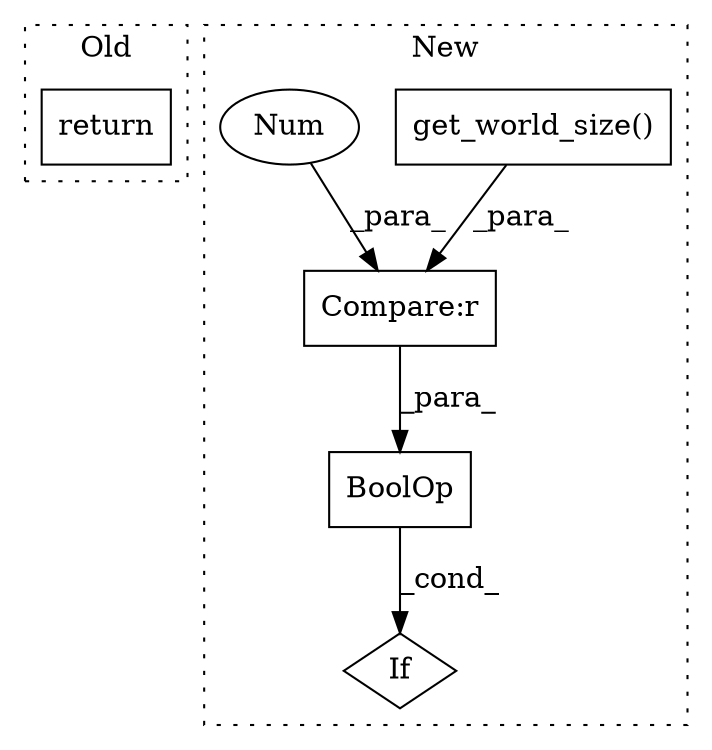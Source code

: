 digraph G {
subgraph cluster0 {
1 [label="return" a="93" s="7381" l="7" shape="box"];
label = "Old";
style="dotted";
}
subgraph cluster1 {
2 [label="get_world_size()" a="75" s="4409" l="40" shape="box"];
3 [label="If" a="96" s="4376" l="3" shape="diamond"];
4 [label="Compare:r" a="40" s="4409" l="44" shape="box"];
5 [label="Num" a="76" s="4452" l="1" shape="ellipse"];
6 [label="BoolOp" a="72" s="4379" l="74" shape="box"];
label = "New";
style="dotted";
}
2 -> 4 [label="_para_"];
4 -> 6 [label="_para_"];
5 -> 4 [label="_para_"];
6 -> 3 [label="_cond_"];
}